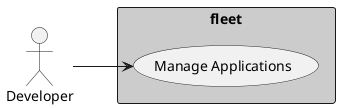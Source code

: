 @startuml

left to right direction

:Developer: as Actor

rectangle "fleet" #cccccc {
    (Manage Applications) as U1
}

Actor --> U1

@enduml
